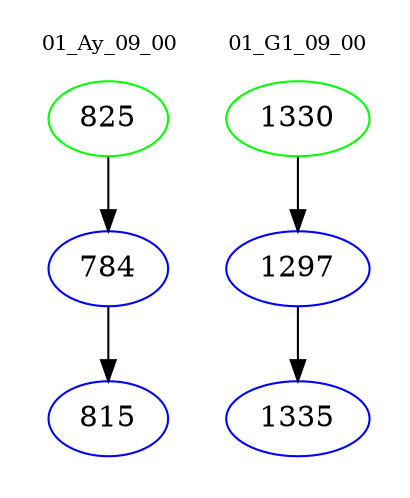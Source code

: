 digraph{
subgraph cluster_0 {
color = white
label = "01_Ay_09_00";
fontsize=10;
T0_825 [label="825", color="green"]
T0_825 -> T0_784 [color="black"]
T0_784 [label="784", color="blue"]
T0_784 -> T0_815 [color="black"]
T0_815 [label="815", color="blue"]
}
subgraph cluster_1 {
color = white
label = "01_G1_09_00";
fontsize=10;
T1_1330 [label="1330", color="green"]
T1_1330 -> T1_1297 [color="black"]
T1_1297 [label="1297", color="blue"]
T1_1297 -> T1_1335 [color="black"]
T1_1335 [label="1335", color="blue"]
}
}
